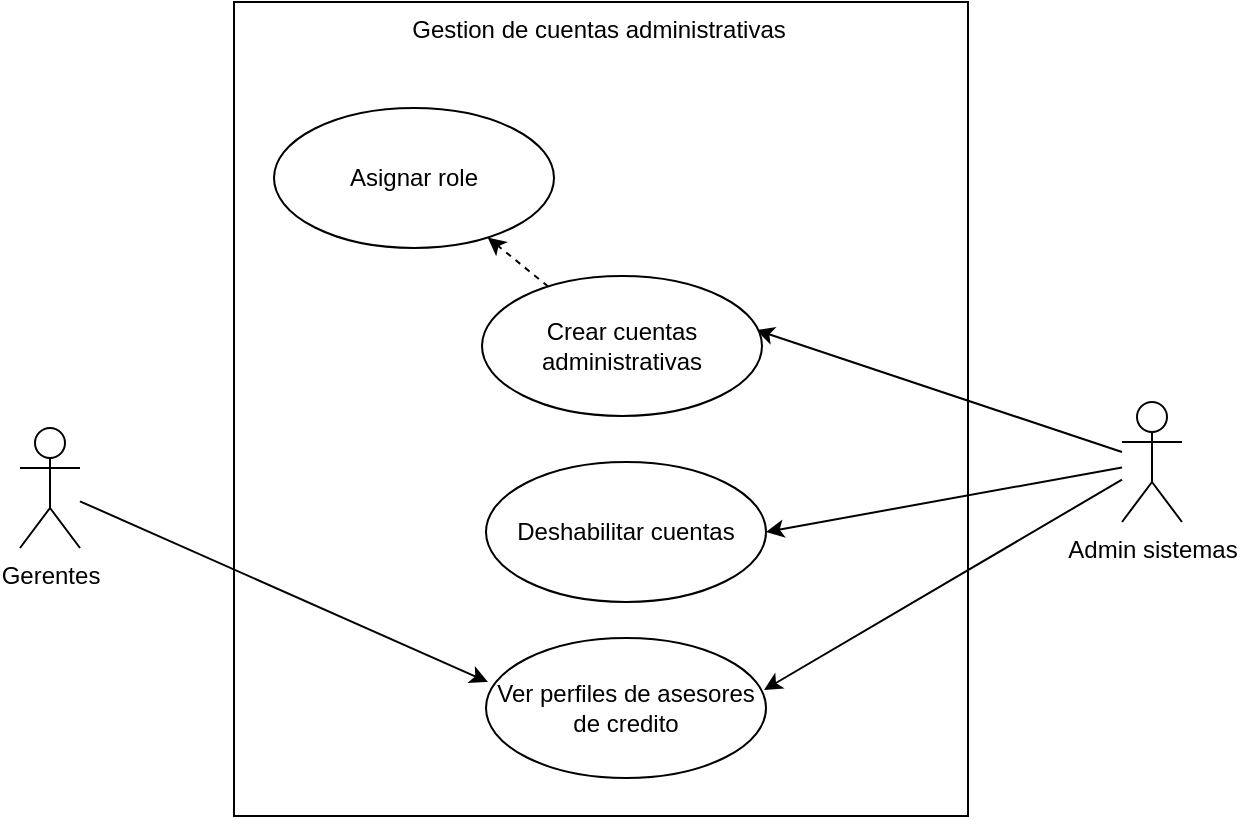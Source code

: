 <mxfile>
    <diagram id="1fi5Kx5LPePZL9SqUFNj" name="Page-1">
        <mxGraphModel dx="1384" dy="959" grid="0" gridSize="10" guides="1" tooltips="1" connect="1" arrows="1" fold="1" page="0" pageScale="1" pageWidth="850" pageHeight="1100" math="0" shadow="0">
            <root>
                <mxCell id="0"/>
                <mxCell id="1" parent="0"/>
                <mxCell id="39" value="" style="rounded=0;whiteSpace=wrap;html=1;" vertex="1" parent="1">
                    <mxGeometry x="80" y="-210" width="367" height="407" as="geometry"/>
                </mxCell>
                <mxCell id="46" style="edgeStyle=none;html=1;entryX=0.979;entryY=0.386;entryDx=0;entryDy=0;entryPerimeter=0;" edge="1" parent="1" source="2" target="16">
                    <mxGeometry relative="1" as="geometry"/>
                </mxCell>
                <mxCell id="47" style="edgeStyle=none;html=1;entryX=1;entryY=0.5;entryDx=0;entryDy=0;" edge="1" parent="1" source="2" target="43">
                    <mxGeometry relative="1" as="geometry"/>
                </mxCell>
                <mxCell id="48" style="edgeStyle=none;html=1;entryX=0.993;entryY=0.371;entryDx=0;entryDy=0;entryPerimeter=0;" edge="1" parent="1" source="2" target="44">
                    <mxGeometry relative="1" as="geometry"/>
                </mxCell>
                <mxCell id="2" value="Admin sistemas" style="shape=umlActor;verticalLabelPosition=bottom;verticalAlign=top;html=1;" parent="1" vertex="1">
                    <mxGeometry x="524" y="-10" width="30" height="60" as="geometry"/>
                </mxCell>
                <mxCell id="45" style="edgeStyle=none;html=1;dashed=1;" edge="1" parent="1" source="16" target="42">
                    <mxGeometry relative="1" as="geometry"/>
                </mxCell>
                <mxCell id="16" value="Crear cuentas administrativas" style="ellipse;whiteSpace=wrap;html=1;" parent="1" vertex="1">
                    <mxGeometry x="204" y="-73" width="140" height="70" as="geometry"/>
                </mxCell>
                <mxCell id="49" style="edgeStyle=none;html=1;entryX=0.007;entryY=0.314;entryDx=0;entryDy=0;entryPerimeter=0;" edge="1" parent="1" source="21" target="44">
                    <mxGeometry relative="1" as="geometry"/>
                </mxCell>
                <mxCell id="21" value="Gerentes&lt;br&gt;" style="shape=umlActor;verticalLabelPosition=bottom;verticalAlign=top;html=1;" parent="1" vertex="1">
                    <mxGeometry x="-27" y="3" width="30" height="60" as="geometry"/>
                </mxCell>
                <mxCell id="40" value="&lt;span&gt;Gestion de cuentas administrativas&lt;/span&gt;" style="text;html=1;align=center;verticalAlign=middle;resizable=0;points=[];autosize=1;strokeColor=none;" vertex="1" parent="1">
                    <mxGeometry x="163" y="-205.24" width="197" height="18" as="geometry"/>
                </mxCell>
                <mxCell id="42" value="Asignar role" style="ellipse;whiteSpace=wrap;html=1;" vertex="1" parent="1">
                    <mxGeometry x="100" y="-157" width="140" height="70" as="geometry"/>
                </mxCell>
                <mxCell id="43" value="Deshabilitar cuentas" style="ellipse;whiteSpace=wrap;html=1;" vertex="1" parent="1">
                    <mxGeometry x="206" y="20" width="140" height="70" as="geometry"/>
                </mxCell>
                <mxCell id="44" value="Ver perfiles de asesores de credito" style="ellipse;whiteSpace=wrap;html=1;" vertex="1" parent="1">
                    <mxGeometry x="206" y="108" width="140" height="70" as="geometry"/>
                </mxCell>
            </root>
        </mxGraphModel>
    </diagram>
</mxfile>